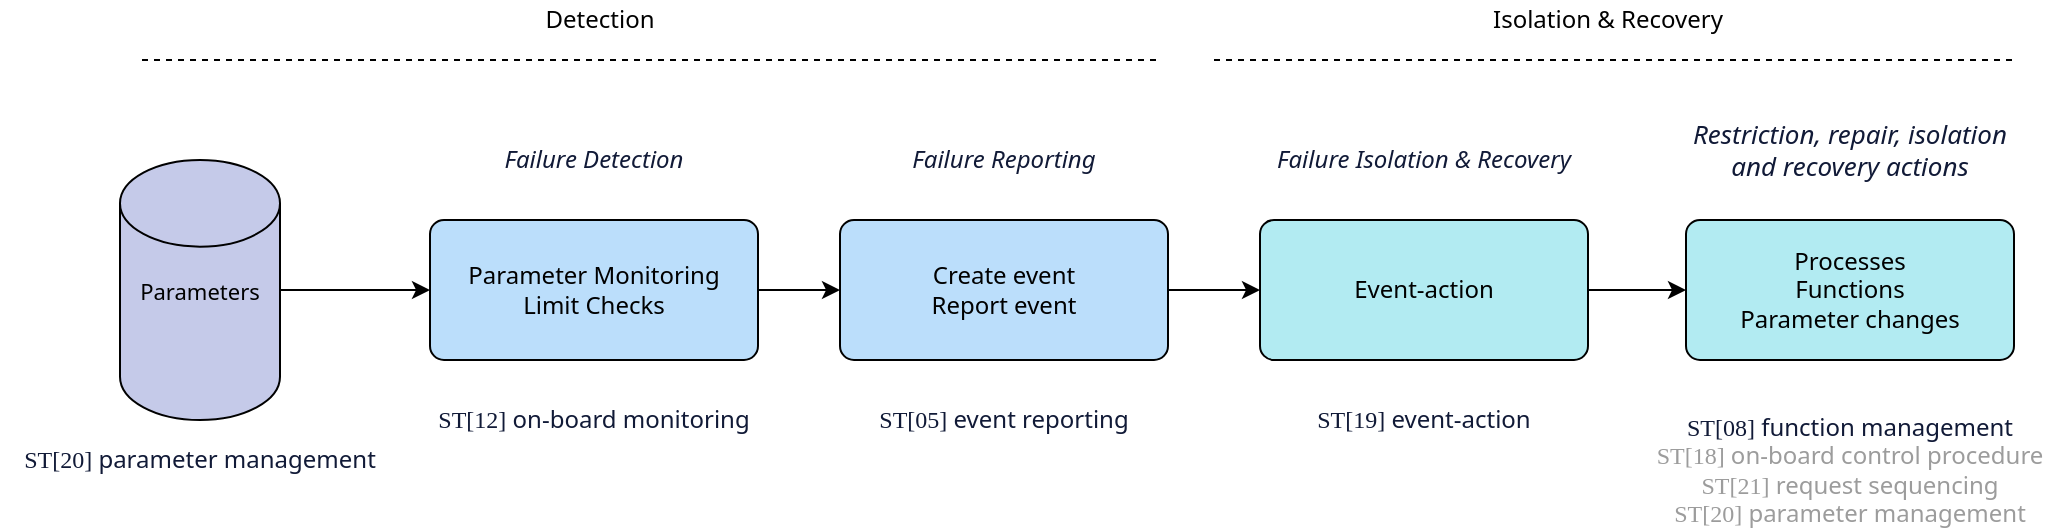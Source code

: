 <mxfile version="14.8.4" type="device"><diagram id="C5RBs43oDa-KdzZeNtuy" name="Page-1"><mxGraphModel dx="2005" dy="667" grid="1" gridSize="10" guides="1" tooltips="1" connect="1" arrows="1" fold="1" page="1" pageScale="1" pageWidth="827" pageHeight="1169" math="1" shadow="0"><root><mxCell id="WIyWlLk6GJQsqaUBKTNV-0"/><mxCell id="WIyWlLk6GJQsqaUBKTNV-1" parent="WIyWlLk6GJQsqaUBKTNV-0"/><mxCell id="QBey3xWA525mtxhEQPXz-39" style="edgeStyle=orthogonalEdgeStyle;rounded=0;orthogonalLoop=1;jettySize=auto;html=1;exitX=1;exitY=0.5;exitDx=0;exitDy=0;entryX=0;entryY=0.5;entryDx=0;entryDy=0;strokeColor=#000000;fontFamily=Noto Sans;fontSize=11;fontColor=#000000;" parent="WIyWlLk6GJQsqaUBKTNV-1" source="QBey3xWA525mtxhEQPXz-34" target="QBey3xWA525mtxhEQPXz-38" edge="1"><mxGeometry relative="1" as="geometry"/></mxCell><mxCell id="QBey3xWA525mtxhEQPXz-34" value="&lt;div&gt;Parameter Monitoring&lt;/div&gt;&lt;div&gt;Limit Checks&lt;br&gt;&lt;/div&gt;" style="rounded=1;whiteSpace=wrap;html=1;absoluteArcSize=1;arcSize=14;strokeWidth=1;spacing=6;fontFamily=Noto Sans;fontSource=https%3A%2F%2Ffonts.googleapis.com%2Fcss%3Ffamily%3DNoto%2BSans;fontStyle=0;fillColor=#bbdefb;" parent="WIyWlLk6GJQsqaUBKTNV-1" vertex="1"><mxGeometry x="175" y="590" width="164" height="70" as="geometry"/></mxCell><mxCell id="QBey3xWA525mtxhEQPXz-36" style="edgeStyle=orthogonalEdgeStyle;rounded=0;orthogonalLoop=1;jettySize=auto;html=1;exitX=1;exitY=0.5;exitDx=0;exitDy=0;exitPerimeter=0;entryX=0;entryY=0.5;entryDx=0;entryDy=0;strokeColor=#000000;fontFamily=Noto Sans;fontSize=11;fontColor=#000000;" parent="WIyWlLk6GJQsqaUBKTNV-1" source="QBey3xWA525mtxhEQPXz-35" target="QBey3xWA525mtxhEQPXz-34" edge="1"><mxGeometry relative="1" as="geometry"/></mxCell><mxCell id="QBey3xWA525mtxhEQPXz-35" value="Parameters" style="strokeWidth=1;html=1;shape=mxgraph.flowchart.database;whiteSpace=wrap;fontFamily=Noto Sans;fontSize=11;fontColor=#000000;fillColor=#c5cae9;" parent="WIyWlLk6GJQsqaUBKTNV-1" vertex="1"><mxGeometry x="20" y="560" width="80" height="130" as="geometry"/></mxCell><mxCell id="QBey3xWA525mtxhEQPXz-37" value="&lt;font data-font-src=&quot;https://fonts.googleapis.com/css?family=PT+Mono&quot; face=&quot;PT Mono&quot;&gt;ST[12]&lt;/font&gt; on-board monitoring" style="text;html=1;strokeColor=none;fillColor=none;align=center;verticalAlign=middle;whiteSpace=wrap;rounded=0;fontFamily=Noto Sans;fontSize=12;fontColor=#111A37;" parent="WIyWlLk6GJQsqaUBKTNV-1" vertex="1"><mxGeometry x="165" y="680" width="184" height="20" as="geometry"/></mxCell><mxCell id="QBey3xWA525mtxhEQPXz-42" style="edgeStyle=orthogonalEdgeStyle;rounded=0;orthogonalLoop=1;jettySize=auto;html=1;exitX=1;exitY=0.5;exitDx=0;exitDy=0;entryX=0;entryY=0.5;entryDx=0;entryDy=0;strokeColor=#000000;fontFamily=Noto Sans;fontSize=11;fontColor=#000000;" parent="WIyWlLk6GJQsqaUBKTNV-1" source="QBey3xWA525mtxhEQPXz-38" target="QBey3xWA525mtxhEQPXz-41" edge="1"><mxGeometry relative="1" as="geometry"/></mxCell><mxCell id="QBey3xWA525mtxhEQPXz-38" value="&lt;div&gt;Create event&lt;br&gt;&lt;/div&gt;&lt;div&gt;Report event&lt;br&gt;&lt;/div&gt;" style="rounded=1;whiteSpace=wrap;html=1;absoluteArcSize=1;arcSize=14;strokeWidth=1;spacing=6;fontFamily=Noto Sans;fontSource=https%3A%2F%2Ffonts.googleapis.com%2Fcss%3Ffamily%3DNoto%2BSans;fontStyle=0;fillColor=#bbdefb;" parent="WIyWlLk6GJQsqaUBKTNV-1" vertex="1"><mxGeometry x="380" y="590" width="164" height="70" as="geometry"/></mxCell><mxCell id="QBey3xWA525mtxhEQPXz-40" value="&lt;font data-font-src=&quot;https://fonts.googleapis.com/css?family=PT+Mono&quot; face=&quot;PT Mono&quot;&gt;ST[05]&lt;/font&gt; event reporting" style="text;html=1;strokeColor=none;fillColor=none;align=center;verticalAlign=middle;whiteSpace=wrap;rounded=0;fontFamily=Noto Sans;fontSize=12;fontColor=#111A37;" parent="WIyWlLk6GJQsqaUBKTNV-1" vertex="1"><mxGeometry x="370" y="680" width="184" height="20" as="geometry"/></mxCell><mxCell id="ud_a2JikeJ9Ci4Zx0MF3-3" style="edgeStyle=orthogonalEdgeStyle;rounded=0;orthogonalLoop=1;jettySize=auto;html=1;exitX=1;exitY=0.5;exitDx=0;exitDy=0;entryX=0;entryY=0.5;entryDx=0;entryDy=0;" parent="WIyWlLk6GJQsqaUBKTNV-1" source="QBey3xWA525mtxhEQPXz-41" target="ud_a2JikeJ9Ci4Zx0MF3-1" edge="1"><mxGeometry relative="1" as="geometry"/></mxCell><mxCell id="QBey3xWA525mtxhEQPXz-41" value="Event-action" style="rounded=1;whiteSpace=wrap;html=1;absoluteArcSize=1;arcSize=14;strokeWidth=1;spacing=6;fontFamily=Noto Sans;fontSource=https%3A%2F%2Ffonts.googleapis.com%2Fcss%3Ffamily%3DNoto%2BSans;fontStyle=0;fillColor=#b2ebf2;" parent="WIyWlLk6GJQsqaUBKTNV-1" vertex="1"><mxGeometry x="590" y="590" width="164" height="70" as="geometry"/></mxCell><mxCell id="QBey3xWA525mtxhEQPXz-43" value="&lt;font data-font-src=&quot;https://fonts.googleapis.com/css?family=PT+Mono&quot; face=&quot;PT Mono&quot;&gt;ST[19]&lt;/font&gt; event-action " style="text;html=1;strokeColor=none;fillColor=none;align=center;verticalAlign=middle;whiteSpace=wrap;rounded=0;fontFamily=Noto Sans;fontSize=12;fontColor=#111A37;" parent="WIyWlLk6GJQsqaUBKTNV-1" vertex="1"><mxGeometry x="580" y="680" width="184" height="20" as="geometry"/></mxCell><mxCell id="QBey3xWA525mtxhEQPXz-44" value="Failure Detection" style="text;html=1;strokeColor=none;fillColor=none;align=center;verticalAlign=middle;whiteSpace=wrap;rounded=0;fontFamily=Noto Sans;fontSize=12;fontColor=#111A37;fontStyle=2" parent="WIyWlLk6GJQsqaUBKTNV-1" vertex="1"><mxGeometry x="165" y="550" width="184" height="20" as="geometry"/></mxCell><mxCell id="QBey3xWA525mtxhEQPXz-45" value="Failure Reporting" style="text;html=1;strokeColor=none;fillColor=none;align=center;verticalAlign=middle;whiteSpace=wrap;rounded=0;fontFamily=Noto Sans;fontSize=12;fontColor=#111A37;fontStyle=2" parent="WIyWlLk6GJQsqaUBKTNV-1" vertex="1"><mxGeometry x="370" y="550" width="184" height="20" as="geometry"/></mxCell><mxCell id="QBey3xWA525mtxhEQPXz-46" value="Failure Isolation &amp;amp; Recovery" style="text;html=1;strokeColor=none;fillColor=none;align=center;verticalAlign=middle;whiteSpace=wrap;rounded=0;fontFamily=Noto Sans;fontSize=12;fontColor=#111A37;fontStyle=2" parent="WIyWlLk6GJQsqaUBKTNV-1" vertex="1"><mxGeometry x="580" y="550" width="184" height="20" as="geometry"/></mxCell><mxCell id="QBey3xWA525mtxhEQPXz-53" value="Restriction, repair, isolation and recovery actions" style="text;html=1;strokeColor=none;fillColor=none;spacing=5;spacingTop=0;whiteSpace=wrap;overflow=hidden;rounded=0;fontFamily=Noto Sans;fontSize=13;fontColor=#111A37;verticalAlign=middle;labelPosition=center;verticalLabelPosition=middle;align=center;fontStyle=2" parent="WIyWlLk6GJQsqaUBKTNV-1" vertex="1"><mxGeometry x="790" y="500" width="190" height="110" as="geometry"/></mxCell><mxCell id="QBey3xWA525mtxhEQPXz-59" value="&lt;font data-font-src=&quot;https://fonts.googleapis.com/css?family=PT+Mono&quot; face=&quot;PT Mono&quot;&gt;ST[20]&lt;/font&gt; parameter management" style="text;html=1;strokeColor=none;fillColor=none;align=center;verticalAlign=middle;whiteSpace=wrap;rounded=0;fontFamily=Noto Sans;fontSize=12;fontColor=#111A37;" parent="WIyWlLk6GJQsqaUBKTNV-1" vertex="1"><mxGeometry x="-40" y="700" width="200" height="20" as="geometry"/></mxCell><mxCell id="ud_a2JikeJ9Ci4Zx0MF3-1" value="&lt;div&gt;Processes&lt;/div&gt;&lt;div&gt;Functions&lt;/div&gt;&lt;div&gt;Parameter changes&lt;br&gt;&lt;/div&gt;" style="rounded=1;whiteSpace=wrap;html=1;absoluteArcSize=1;arcSize=14;strokeWidth=1;spacing=6;fontFamily=Noto Sans;fontSource=https%3A%2F%2Ffonts.googleapis.com%2Fcss%3Ffamily%3DNoto%2BSans;fontStyle=0;fillColor=#b2ebf2;" parent="WIyWlLk6GJQsqaUBKTNV-1" vertex="1"><mxGeometry x="803" y="590" width="164" height="70" as="geometry"/></mxCell><mxCell id="ud_a2JikeJ9Ci4Zx0MF3-2" value="&lt;div&gt;&lt;font data-font-src=&quot;https://fonts.googleapis.com/css?family=PT+Mono&quot; face=&quot;PT Mono&quot;&gt;ST[08]&lt;/font&gt; function management&lt;/div&gt;&lt;div&gt;&lt;font data-font-src=&quot;https://fonts.googleapis.com/css?family=PT+Mono&quot; face=&quot;PT Mono&quot; color=&quot;#9C9C9C&quot;&gt;ST[18]&lt;/font&gt;&lt;font color=&quot;#9C9C9C&quot;&gt; on-board control procedure&lt;/font&gt;&lt;/div&gt;&lt;div&gt;&lt;div&gt;&lt;font data-font-src=&quot;https://fonts.googleapis.com/css?family=PT+Mono&quot; face=&quot;PT Mono&quot; color=&quot;#9C9C9C&quot;&gt;ST[21]&lt;/font&gt;&lt;font color=&quot;#9C9C9C&quot;&gt; request sequencing&lt;/font&gt;&lt;/div&gt;&lt;div&gt;&lt;div&gt;&lt;font data-font-src=&quot;https://fonts.googleapis.com/css?family=PT+Mono&quot; face=&quot;PT Mono&quot; color=&quot;#9C9C9C&quot;&gt;ST[20]&lt;/font&gt;&lt;font color=&quot;#9C9C9C&quot;&gt; parameter management&lt;/font&gt;&lt;br&gt;&lt;/div&gt;&lt;/div&gt;&lt;/div&gt;" style="text;html=1;strokeColor=none;fillColor=none;align=center;verticalAlign=middle;whiteSpace=wrap;rounded=0;fontFamily=Noto Sans;fontSize=12;fontColor=#111A37;" parent="WIyWlLk6GJQsqaUBKTNV-1" vertex="1"><mxGeometry x="780" y="690" width="210" height="50" as="geometry"/></mxCell><mxCell id="ud_a2JikeJ9Ci4Zx0MF3-4" value="Detection" style="text;html=1;strokeColor=none;fillColor=none;align=center;verticalAlign=middle;whiteSpace=wrap;rounded=0;fontFamily=Noto Sans;fontSource=https%3A%2F%2Ffonts.googleapis.com%2Fcss%3Ffamily%3DNoto%2BSans;" parent="WIyWlLk6GJQsqaUBKTNV-1" vertex="1"><mxGeometry x="207" y="480" width="106" height="20" as="geometry"/></mxCell><mxCell id="ud_a2JikeJ9Ci4Zx0MF3-5" value="Isolation &amp;amp; Recovery" style="text;html=1;strokeColor=none;fillColor=none;align=center;verticalAlign=middle;whiteSpace=wrap;rounded=0;fontFamily=Noto Sans;fontSource=https%3A%2F%2Ffonts.googleapis.com%2Fcss%3Ffamily%3DNoto%2BSans;" parent="WIyWlLk6GJQsqaUBKTNV-1" vertex="1"><mxGeometry x="687" y="480" width="154" height="20" as="geometry"/></mxCell><mxCell id="ud_a2JikeJ9Ci4Zx0MF3-7" value="" style="endArrow=none;html=1;fontFamily=Noto Sans;fontSource=https%3A%2F%2Ffonts.googleapis.com%2Fcss%3Ffamily%3DNoto%2BSans;dashed=1;" parent="WIyWlLk6GJQsqaUBKTNV-1" edge="1"><mxGeometry width="50" height="50" relative="1" as="geometry"><mxPoint x="31" y="510" as="sourcePoint"/><mxPoint x="541" y="510" as="targetPoint"/></mxGeometry></mxCell><mxCell id="ud_a2JikeJ9Ci4Zx0MF3-8" value="" style="endArrow=none;html=1;fontFamily=Noto Sans;fontSource=https%3A%2F%2Ffonts.googleapis.com%2Fcss%3Ffamily%3DNoto%2BSans;dashed=1;" parent="WIyWlLk6GJQsqaUBKTNV-1" edge="1"><mxGeometry width="50" height="50" relative="1" as="geometry"><mxPoint x="567" y="510" as="sourcePoint"/><mxPoint x="967" y="510" as="targetPoint"/></mxGeometry></mxCell></root></mxGraphModel></diagram></mxfile>